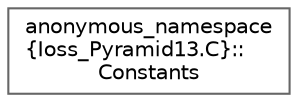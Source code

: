 digraph "Graphical Class Hierarchy"
{
 // INTERACTIVE_SVG=YES
 // LATEX_PDF_SIZE
  bgcolor="transparent";
  edge [fontname=Helvetica,fontsize=10,labelfontname=Helvetica,labelfontsize=10];
  node [fontname=Helvetica,fontsize=10,shape=box,height=0.2,width=0.4];
  rankdir="LR";
  Node0 [id="Node000000",label="anonymous_namespace\l\{Ioss_Pyramid13.C\}::\lConstants",height=0.2,width=0.4,color="grey40", fillcolor="white", style="filled",URL="$structanonymous__namespace_02Ioss__Pyramid13_8C_03_1_1Constants.html",tooltip=" "];
}
